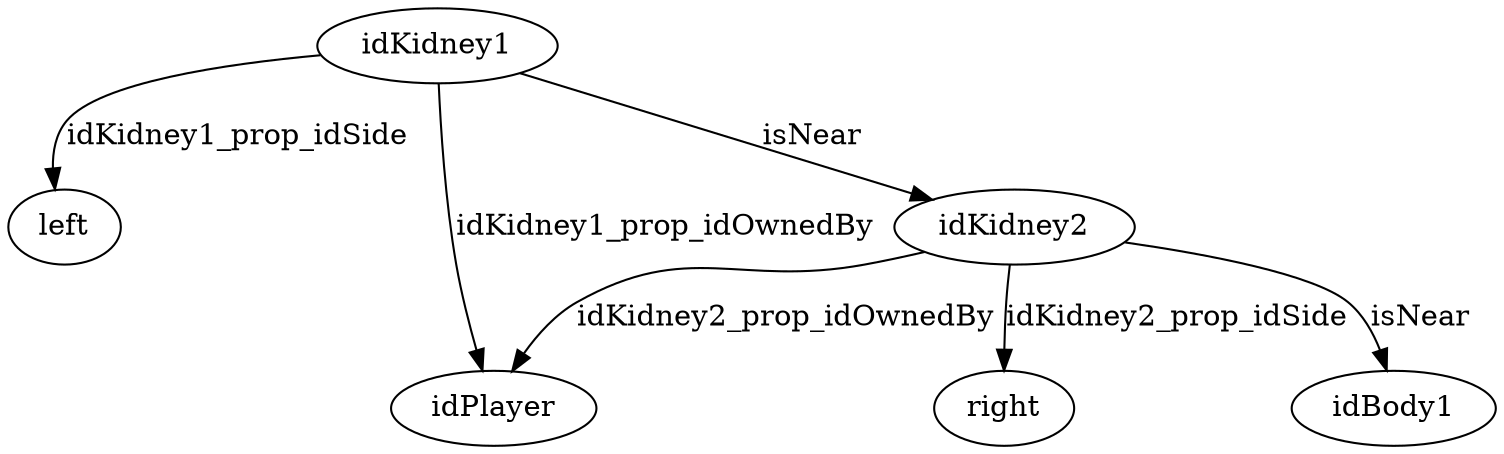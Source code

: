 strict digraph  {
idKidney1 [node_type=entity_node, root=root];
left;
idPlayer;
idKidney2;
right;
idBody1;
idKidney1 -> left  [edge_type=property, label=idKidney1_prop_idSide];
idKidney1 -> idPlayer  [edge_type=property, label=idKidney1_prop_idOwnedBy];
idKidney1 -> idKidney2  [edge_type=relationship, label=isNear];
idKidney2 -> right  [edge_type=property, label=idKidney2_prop_idSide];
idKidney2 -> idPlayer  [edge_type=property, label=idKidney2_prop_idOwnedBy];
idKidney2 -> idBody1  [edge_type=relationship, label=isNear];
}
